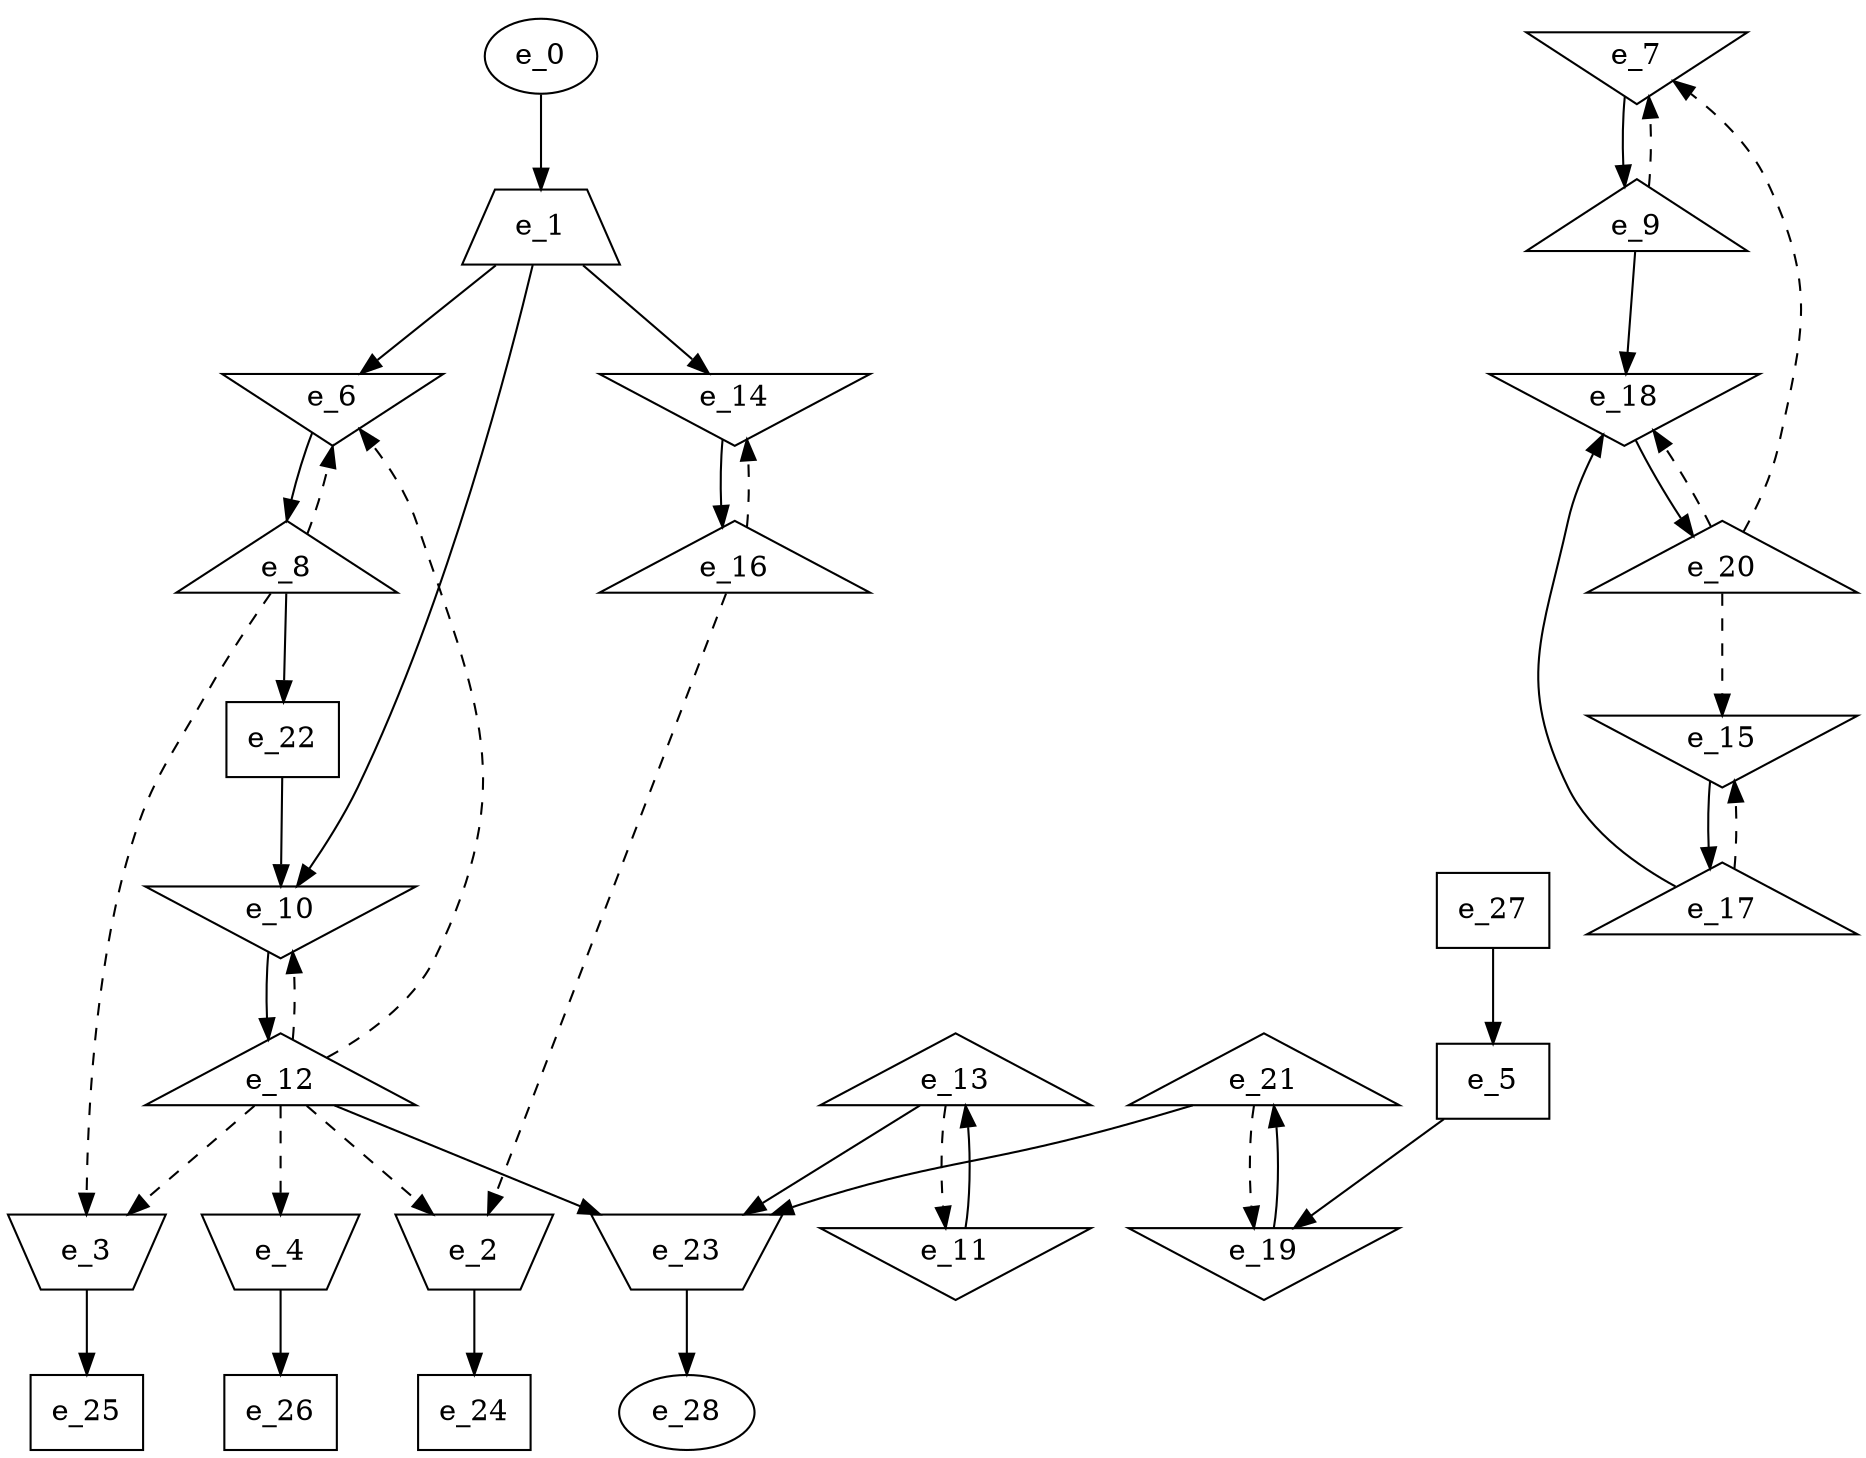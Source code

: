 digraph control_path {
  e_0: entry_node : n ;
  e_1 [shape = trapezium];
  e_2 [shape = invtrapezium];
  e_3 [shape = invtrapezium];
  e_4 [shape = invtrapezium];
  e_5 [shape = dot];
  e_6 [shape = invtriangle];
  e_7 [shape = invtriangle];
  e_8 [shape = triangle];
  e_9 [shape = triangle];
  e_10 [shape = invtriangle];
  e_11 [shape = invtriangle];
  e_12 [shape = triangle];
  e_13 [shape = triangle];
  e_14 [shape = invtriangle];
  e_15 [shape = invtriangle];
  e_16 [shape = triangle];
  e_17 [shape = triangle];
  e_18 [shape = invtriangle];
  e_19 [shape = invtriangle];
  e_20 [shape = triangle];
  e_21 [shape = triangle];
  e_22 [shape = dot];
  e_23 [shape = invtrapezium];
  e_24 [shape = dot];
  e_25 [shape = dot];
  e_26 [shape = dot];
  e_27 [shape = dot];
  e_28: exit_node : s ;
  e_0 -> e_1;
  e_12 -> e_2[style = dashed];
  e_16 -> e_2[style = dashed];
  e_12 -> e_3[style = dashed];
  e_8 -> e_3[style = dashed];
  e_12 -> e_4[style = dashed];
  e_27 -> e_5;
  e_1 -> e_6;
  e_12 -> e_6[style = dashed];
  e_8 -> e_6[style = dashed];
  e_20 -> e_7[style = dashed];
  e_9 -> e_7[style = dashed];
  e_6 -> e_8;
  e_7 -> e_9;
  e_22 -> e_10;
  e_1 -> e_10;
  e_12 -> e_10[style = dashed];
  e_13 -> e_11[style = dashed];
  e_10 -> e_12;
  e_11 -> e_13;
  e_1 -> e_14;
  e_16 -> e_14[style = dashed];
  e_17 -> e_15[style = dashed];
  e_20 -> e_15[style = dashed];
  e_14 -> e_16;
  e_15 -> e_17;
  e_17 -> e_18;
  e_9 -> e_18;
  e_20 -> e_18[style = dashed];
  e_5 -> e_19;
  e_21 -> e_19[style = dashed];
  e_18 -> e_20;
  e_19 -> e_21;
  e_8 -> e_22;
  e_12 -> e_23;
  e_13 -> e_23;
  e_21 -> e_23;
  e_2 -> e_24;
  e_3 -> e_25;
  e_4 -> e_26;
  e_23 -> e_28;
}
